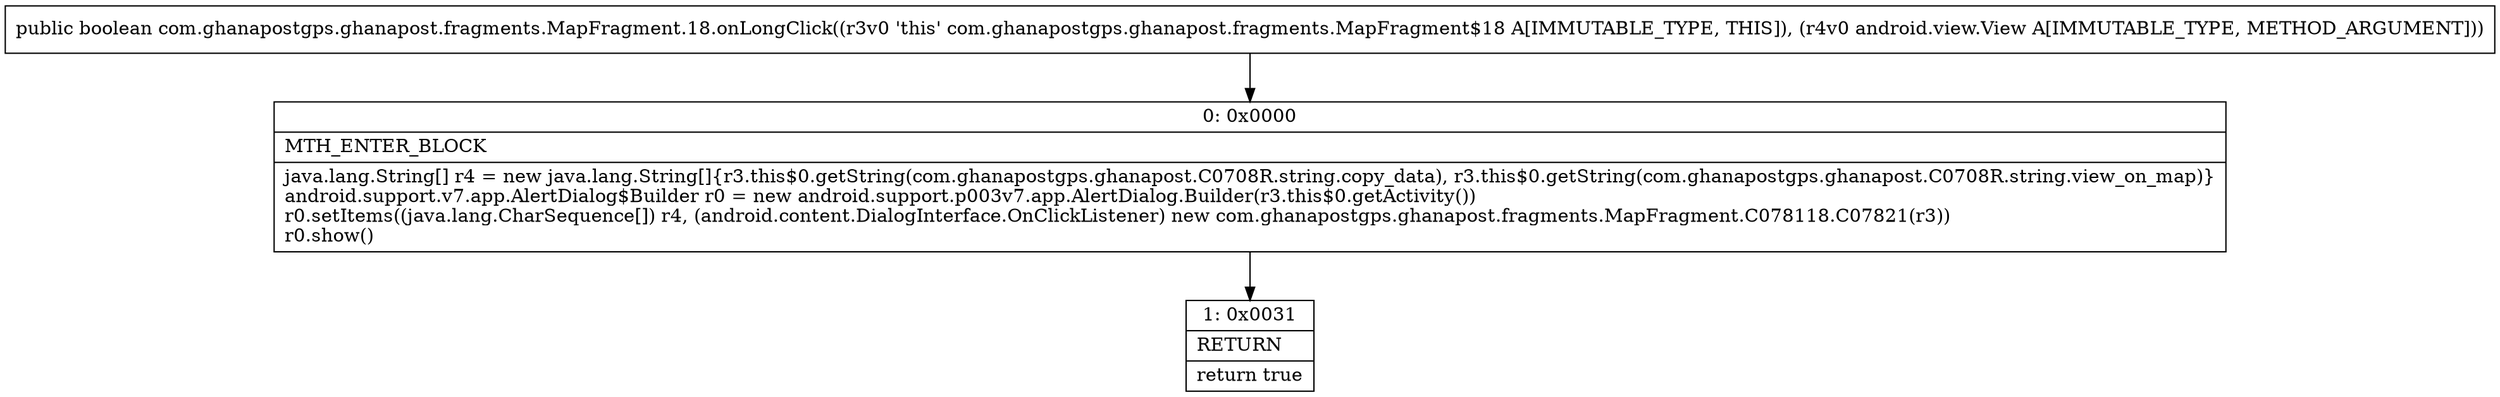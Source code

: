 digraph "CFG forcom.ghanapostgps.ghanapost.fragments.MapFragment.18.onLongClick(Landroid\/view\/View;)Z" {
Node_0 [shape=record,label="{0\:\ 0x0000|MTH_ENTER_BLOCK\l|java.lang.String[] r4 = new java.lang.String[]\{r3.this$0.getString(com.ghanapostgps.ghanapost.C0708R.string.copy_data), r3.this$0.getString(com.ghanapostgps.ghanapost.C0708R.string.view_on_map)\}\landroid.support.v7.app.AlertDialog$Builder r0 = new android.support.p003v7.app.AlertDialog.Builder(r3.this$0.getActivity())\lr0.setItems((java.lang.CharSequence[]) r4, (android.content.DialogInterface.OnClickListener) new com.ghanapostgps.ghanapost.fragments.MapFragment.C078118.C07821(r3))\lr0.show()\l}"];
Node_1 [shape=record,label="{1\:\ 0x0031|RETURN\l|return true\l}"];
MethodNode[shape=record,label="{public boolean com.ghanapostgps.ghanapost.fragments.MapFragment.18.onLongClick((r3v0 'this' com.ghanapostgps.ghanapost.fragments.MapFragment$18 A[IMMUTABLE_TYPE, THIS]), (r4v0 android.view.View A[IMMUTABLE_TYPE, METHOD_ARGUMENT])) }"];
MethodNode -> Node_0;
Node_0 -> Node_1;
}


